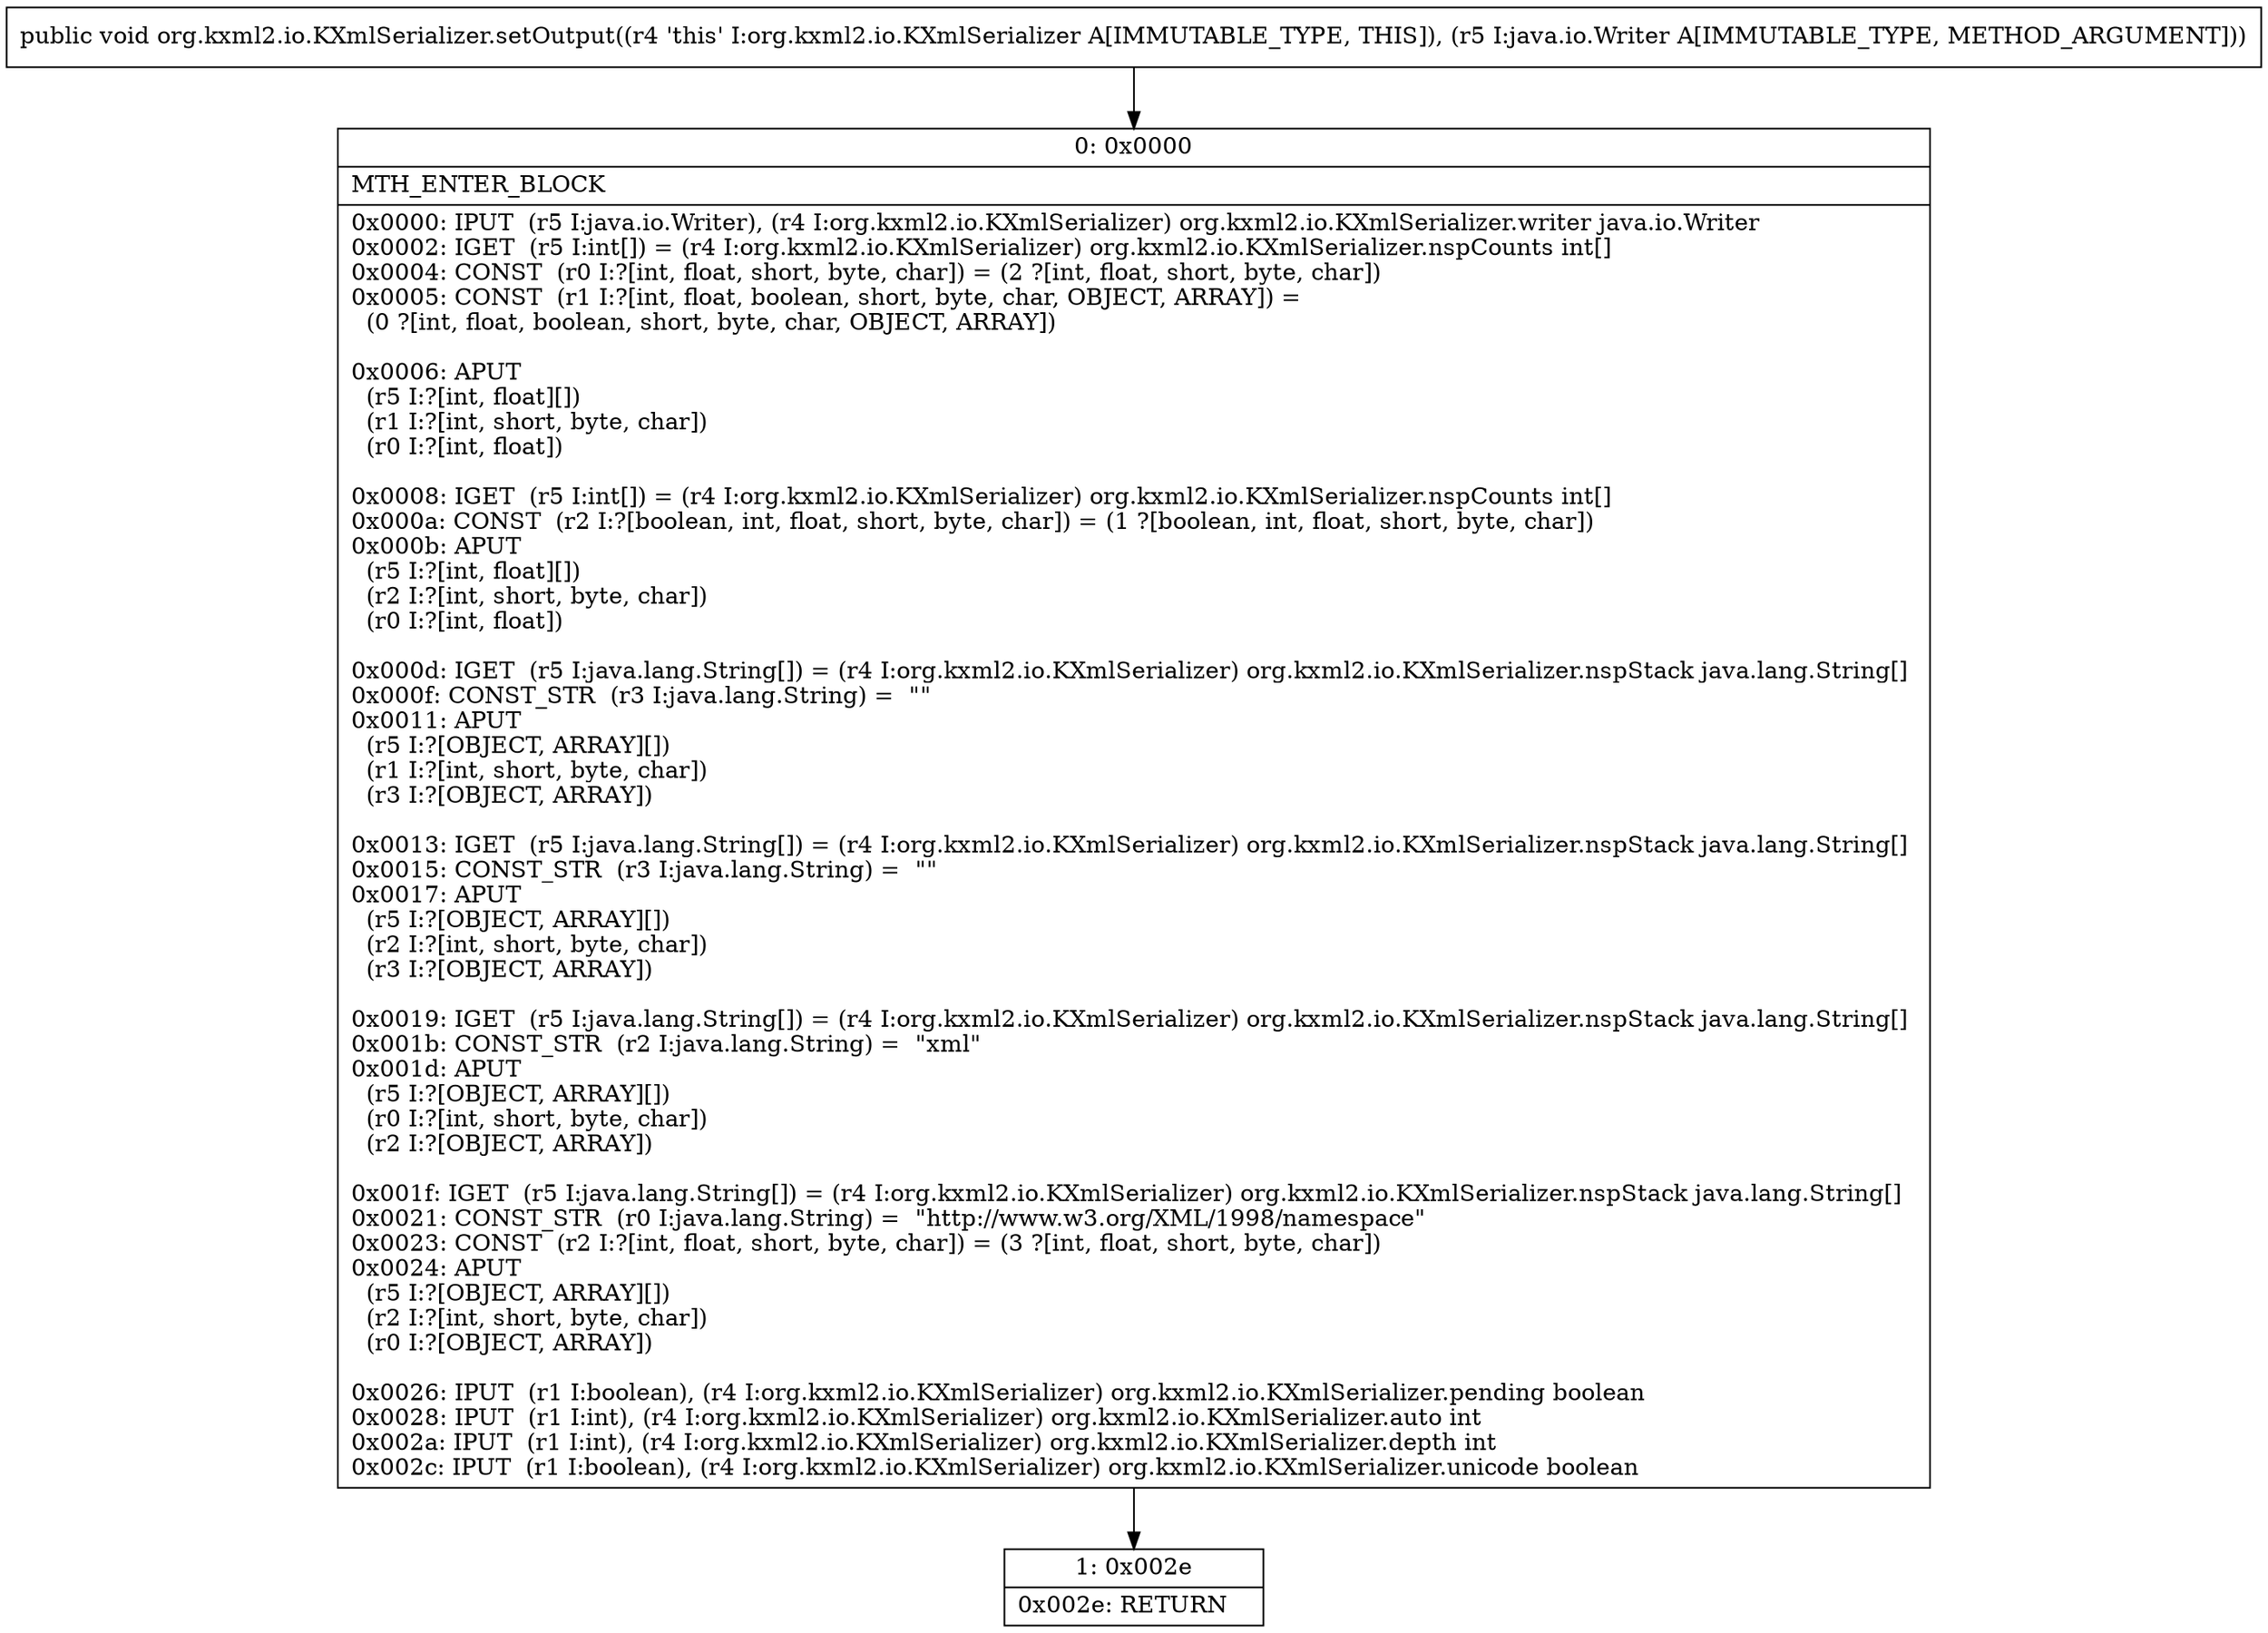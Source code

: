 digraph "CFG fororg.kxml2.io.KXmlSerializer.setOutput(Ljava\/io\/Writer;)V" {
Node_0 [shape=record,label="{0\:\ 0x0000|MTH_ENTER_BLOCK\l|0x0000: IPUT  (r5 I:java.io.Writer), (r4 I:org.kxml2.io.KXmlSerializer) org.kxml2.io.KXmlSerializer.writer java.io.Writer \l0x0002: IGET  (r5 I:int[]) = (r4 I:org.kxml2.io.KXmlSerializer) org.kxml2.io.KXmlSerializer.nspCounts int[] \l0x0004: CONST  (r0 I:?[int, float, short, byte, char]) = (2 ?[int, float, short, byte, char]) \l0x0005: CONST  (r1 I:?[int, float, boolean, short, byte, char, OBJECT, ARRAY]) = \l  (0 ?[int, float, boolean, short, byte, char, OBJECT, ARRAY])\l \l0x0006: APUT  \l  (r5 I:?[int, float][])\l  (r1 I:?[int, short, byte, char])\l  (r0 I:?[int, float])\l \l0x0008: IGET  (r5 I:int[]) = (r4 I:org.kxml2.io.KXmlSerializer) org.kxml2.io.KXmlSerializer.nspCounts int[] \l0x000a: CONST  (r2 I:?[boolean, int, float, short, byte, char]) = (1 ?[boolean, int, float, short, byte, char]) \l0x000b: APUT  \l  (r5 I:?[int, float][])\l  (r2 I:?[int, short, byte, char])\l  (r0 I:?[int, float])\l \l0x000d: IGET  (r5 I:java.lang.String[]) = (r4 I:org.kxml2.io.KXmlSerializer) org.kxml2.io.KXmlSerializer.nspStack java.lang.String[] \l0x000f: CONST_STR  (r3 I:java.lang.String) =  \"\" \l0x0011: APUT  \l  (r5 I:?[OBJECT, ARRAY][])\l  (r1 I:?[int, short, byte, char])\l  (r3 I:?[OBJECT, ARRAY])\l \l0x0013: IGET  (r5 I:java.lang.String[]) = (r4 I:org.kxml2.io.KXmlSerializer) org.kxml2.io.KXmlSerializer.nspStack java.lang.String[] \l0x0015: CONST_STR  (r3 I:java.lang.String) =  \"\" \l0x0017: APUT  \l  (r5 I:?[OBJECT, ARRAY][])\l  (r2 I:?[int, short, byte, char])\l  (r3 I:?[OBJECT, ARRAY])\l \l0x0019: IGET  (r5 I:java.lang.String[]) = (r4 I:org.kxml2.io.KXmlSerializer) org.kxml2.io.KXmlSerializer.nspStack java.lang.String[] \l0x001b: CONST_STR  (r2 I:java.lang.String) =  \"xml\" \l0x001d: APUT  \l  (r5 I:?[OBJECT, ARRAY][])\l  (r0 I:?[int, short, byte, char])\l  (r2 I:?[OBJECT, ARRAY])\l \l0x001f: IGET  (r5 I:java.lang.String[]) = (r4 I:org.kxml2.io.KXmlSerializer) org.kxml2.io.KXmlSerializer.nspStack java.lang.String[] \l0x0021: CONST_STR  (r0 I:java.lang.String) =  \"http:\/\/www.w3.org\/XML\/1998\/namespace\" \l0x0023: CONST  (r2 I:?[int, float, short, byte, char]) = (3 ?[int, float, short, byte, char]) \l0x0024: APUT  \l  (r5 I:?[OBJECT, ARRAY][])\l  (r2 I:?[int, short, byte, char])\l  (r0 I:?[OBJECT, ARRAY])\l \l0x0026: IPUT  (r1 I:boolean), (r4 I:org.kxml2.io.KXmlSerializer) org.kxml2.io.KXmlSerializer.pending boolean \l0x0028: IPUT  (r1 I:int), (r4 I:org.kxml2.io.KXmlSerializer) org.kxml2.io.KXmlSerializer.auto int \l0x002a: IPUT  (r1 I:int), (r4 I:org.kxml2.io.KXmlSerializer) org.kxml2.io.KXmlSerializer.depth int \l0x002c: IPUT  (r1 I:boolean), (r4 I:org.kxml2.io.KXmlSerializer) org.kxml2.io.KXmlSerializer.unicode boolean \l}"];
Node_1 [shape=record,label="{1\:\ 0x002e|0x002e: RETURN   \l}"];
MethodNode[shape=record,label="{public void org.kxml2.io.KXmlSerializer.setOutput((r4 'this' I:org.kxml2.io.KXmlSerializer A[IMMUTABLE_TYPE, THIS]), (r5 I:java.io.Writer A[IMMUTABLE_TYPE, METHOD_ARGUMENT])) }"];
MethodNode -> Node_0;
Node_0 -> Node_1;
}

